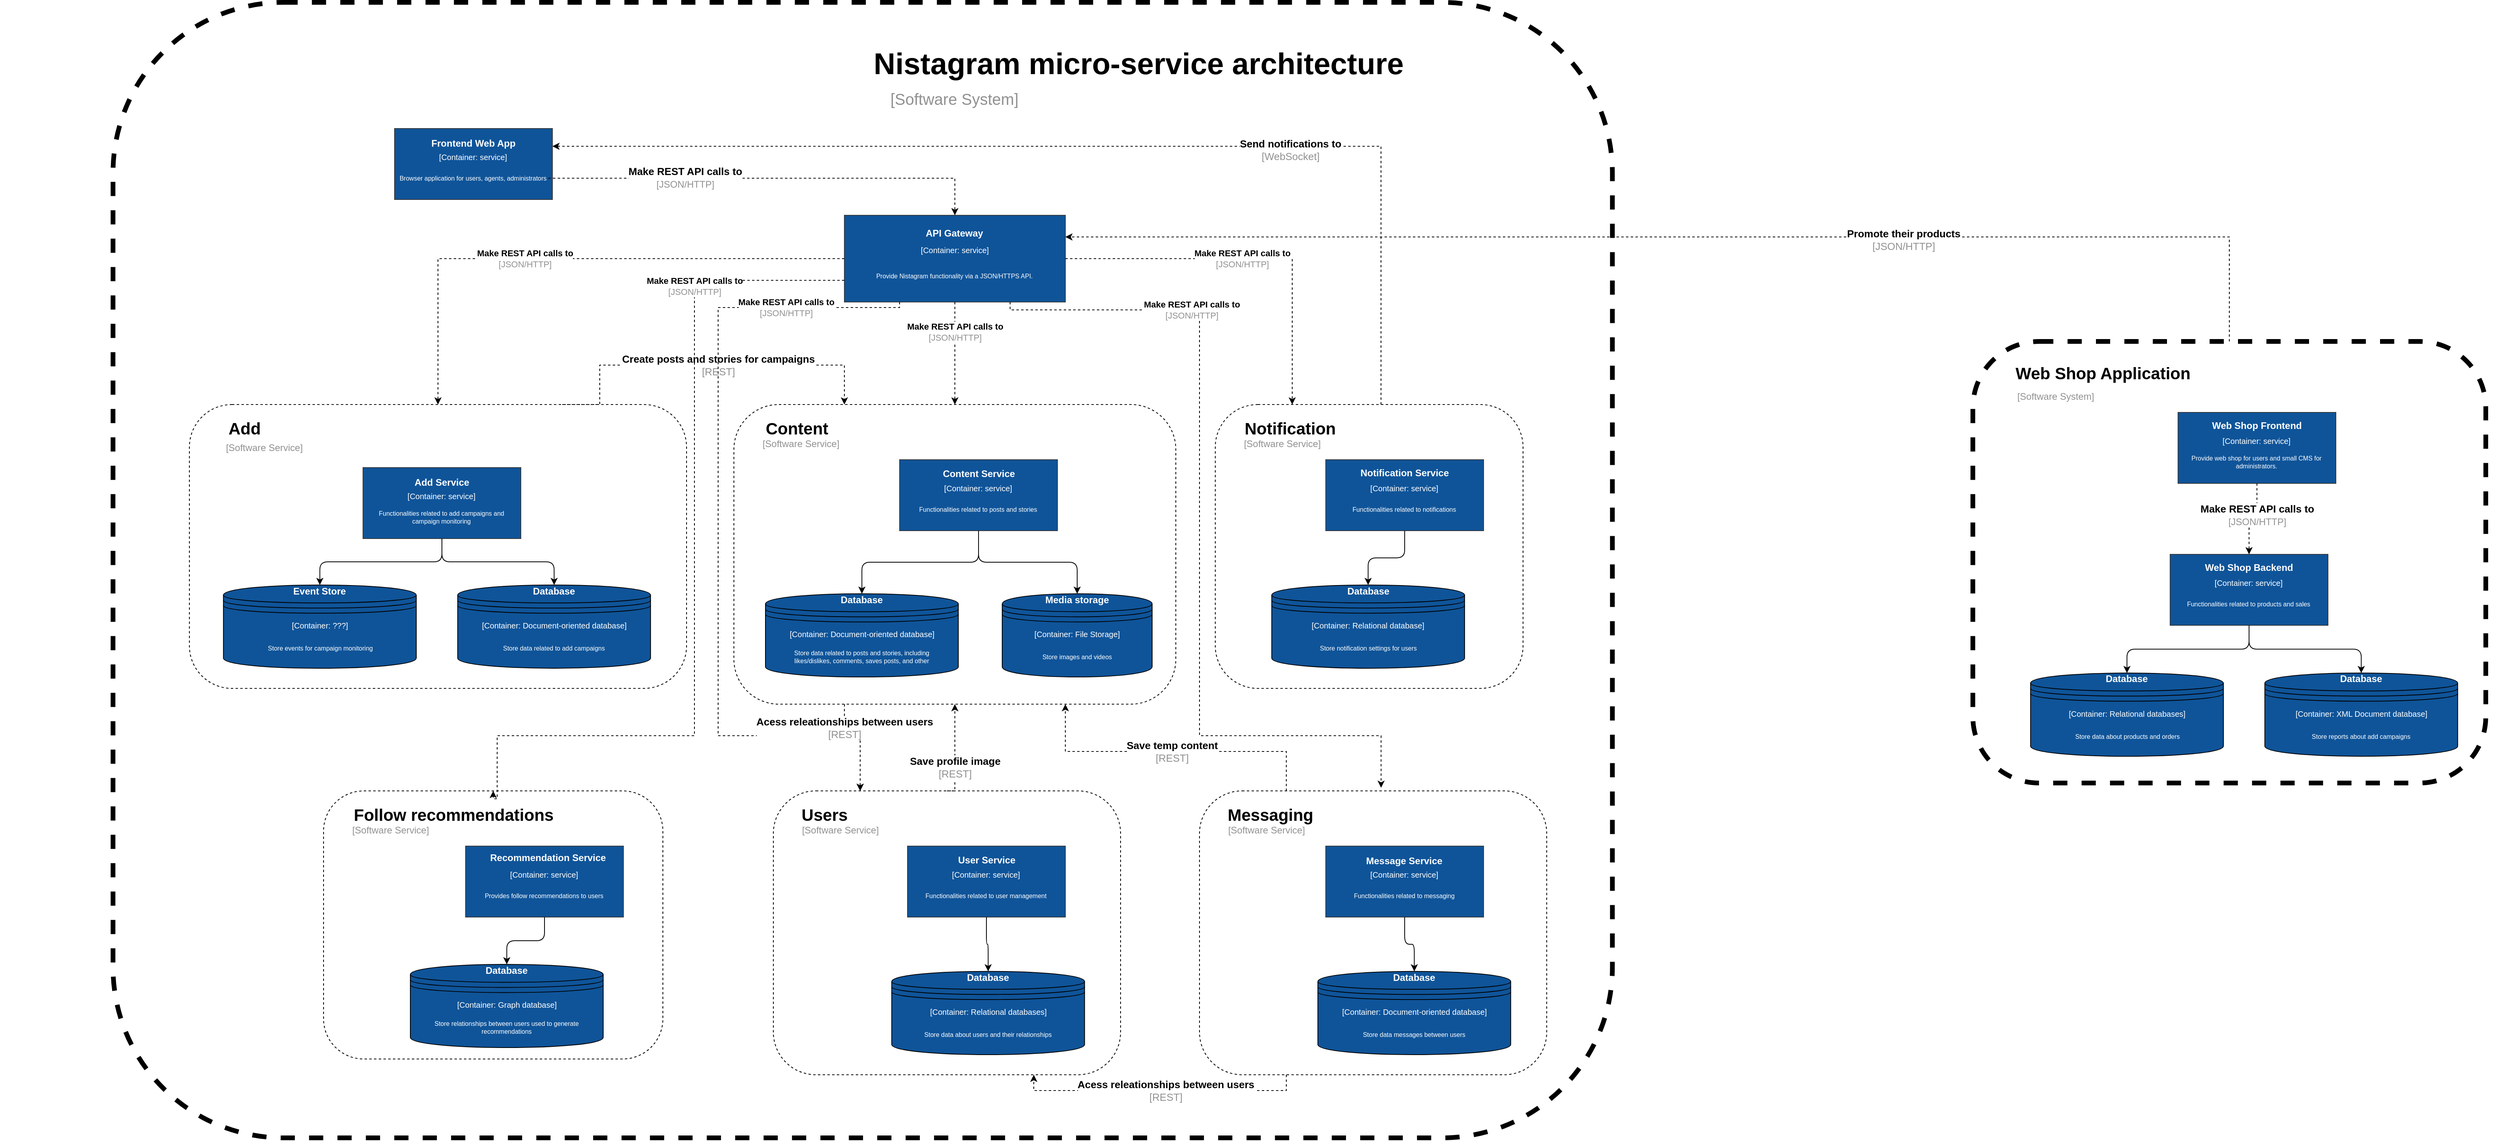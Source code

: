 <mxfile version="14.7.1" type="device"><diagram id="ezbIL2HMOX8VJEKfBlEZ" name="Page-1"><mxGraphModel dx="2565" dy="1498" grid="1" gridSize="10" guides="1" tooltips="1" connect="1" arrows="1" fold="1" page="1" pageScale="1" pageWidth="850" pageHeight="1100" math="0" shadow="0"><root><mxCell id="0"/><mxCell id="1" parent="0"/><mxCell id="e3Px-wghec7O-hmM3D6F-134" value="" style="rounded=1;whiteSpace=wrap;html=1;fontSize=8;fillColor=none;dashed=1;" parent="1" vertex="1"><mxGeometry x="-740" y="590" width="430" height="340" as="geometry"/></mxCell><mxCell id="e3Px-wghec7O-hmM3D6F-28" value="" style="group" parent="1" vertex="1" connectable="0"><mxGeometry x="-1150" y="-410" width="1900" height="1440" as="geometry"/></mxCell><mxCell id="e3Px-wghec7O-hmM3D6F-25" value="" style="rounded=1;whiteSpace=wrap;html=1;fontSize=8;fillColor=none;dashed=1;strokeWidth=6;perimeterSpacing=1;" parent="e3Px-wghec7O-hmM3D6F-28" vertex="1"><mxGeometry x="143.216" width="1900" height="1440" as="geometry"/></mxCell><mxCell id="e3Px-wghec7O-hmM3D6F-26" value="&lt;font style=&quot;font-size: 38px&quot;&gt;Nistagram micro-service architecture&lt;/font&gt;" style="text;html=1;strokeColor=none;fillColor=none;align=center;verticalAlign=middle;whiteSpace=wrap;rounded=0;dashed=1;fontSize=21;labelBorderColor=none;labelBackgroundColor=none;fontStyle=1" parent="e3Px-wghec7O-hmM3D6F-28" vertex="1"><mxGeometry x="1040.704" y="33.231" width="803.509" height="88.615" as="geometry"/></mxCell><mxCell id="e3Px-wghec7O-hmM3D6F-27" value="&lt;font style=&quot;font-size: 20px&quot;&gt;[Software System]&lt;/font&gt;" style="text;html=1;strokeColor=none;fillColor=none;align=center;verticalAlign=middle;whiteSpace=wrap;rounded=0;dashed=1;labelBackgroundColor=none;fontSize=12;fontColor=#919191;" parent="e3Px-wghec7O-hmM3D6F-28" vertex="1"><mxGeometry x="1121.859" y="99.692" width="174.838" height="44.308" as="geometry"/></mxCell><mxCell id="e3Px-wghec7O-hmM3D6F-102" style="edgeStyle=orthogonalEdgeStyle;rounded=0;orthogonalLoop=1;jettySize=auto;html=1;exitX=0.25;exitY=1;exitDx=0;exitDy=0;entryX=0.75;entryY=1;entryDx=0;entryDy=0;dashed=1;fontSize=13;" parent="1" source="ad70VsfhCzMgnjlBaQXn-69" target="ad70VsfhCzMgnjlBaQXn-65" edge="1"><mxGeometry relative="1" as="geometry"/></mxCell><mxCell id="e3Px-wghec7O-hmM3D6F-112" value="&lt;span style=&quot;font-weight: 700&quot;&gt;Acess releationships between users&lt;/span&gt;&lt;br style=&quot;font-weight: 700&quot;&gt;&lt;font color=&quot;#919191&quot;&gt;[REST]&lt;/font&gt;" style="edgeLabel;html=1;align=center;verticalAlign=middle;resizable=0;points=[];fontSize=13;" parent="e3Px-wghec7O-hmM3D6F-102" vertex="1" connectable="0"><mxGeometry x="-0.036" relative="1" as="geometry"><mxPoint as="offset"/></mxGeometry></mxCell><mxCell id="ad70VsfhCzMgnjlBaQXn-69" value="" style="rounded=1;whiteSpace=wrap;html=1;fontSize=8;fillColor=none;dashed=1;" parent="1" vertex="1"><mxGeometry x="370" y="590" width="440" height="360" as="geometry"/></mxCell><mxCell id="e3Px-wghec7O-hmM3D6F-116" style="edgeStyle=orthogonalEdgeStyle;rounded=0;orthogonalLoop=1;jettySize=auto;html=1;entryX=1;entryY=0.25;entryDx=0;entryDy=0;dashed=1;fontSize=13;" parent="1" source="e3Px-wghec7O-hmM3D6F-6" target="e3Px-wghec7O-hmM3D6F-30" edge="1"><mxGeometry relative="1" as="geometry"><Array as="points"><mxPoint x="600" y="-227"/></Array></mxGeometry></mxCell><mxCell id="e3Px-wghec7O-hmM3D6F-117" value="&lt;b&gt;Send notifications to&lt;/b&gt;&lt;font color=&quot;#919191&quot;&gt;&lt;br&gt;[WebSocket]&lt;/font&gt;" style="edgeLabel;html=1;align=center;verticalAlign=middle;resizable=0;points=[];fontSize=13;" parent="e3Px-wghec7O-hmM3D6F-116" vertex="1" connectable="0"><mxGeometry x="-0.436" y="-1" relative="1" as="geometry"><mxPoint x="-54" y="5" as="offset"/></mxGeometry></mxCell><mxCell id="e3Px-wghec7O-hmM3D6F-6" value="" style="rounded=1;whiteSpace=wrap;html=1;fontSize=8;fillColor=none;dashed=1;" parent="1" vertex="1"><mxGeometry x="390" y="100" width="390" height="360" as="geometry"/></mxCell><mxCell id="e3Px-wghec7O-hmM3D6F-67" style="edgeStyle=orthogonalEdgeStyle;rounded=0;orthogonalLoop=1;jettySize=auto;html=1;exitX=0.75;exitY=0;exitDx=0;exitDy=0;entryX=0.25;entryY=0;entryDx=0;entryDy=0;dashed=1;fontSize=13;" parent="1" source="ad70VsfhCzMgnjlBaQXn-102" target="ad70VsfhCzMgnjlBaQXn-111" edge="1"><mxGeometry relative="1" as="geometry"><Array as="points"><mxPoint x="-390" y="50"/><mxPoint x="-80" y="50"/></Array></mxGeometry></mxCell><mxCell id="e3Px-wghec7O-hmM3D6F-113" value="&lt;font style=&quot;font-weight: 700&quot;&gt;Create posts and stories for campaigns&lt;br&gt;&lt;/font&gt;&lt;font color=&quot;#919191&quot;&gt;[REST]&lt;/font&gt;" style="edgeLabel;html=1;align=center;verticalAlign=middle;resizable=0;points=[];fontSize=13;" parent="e3Px-wghec7O-hmM3D6F-67" vertex="1" connectable="0"><mxGeometry x="0.127" y="2" relative="1" as="geometry"><mxPoint x="-11" y="2" as="offset"/></mxGeometry></mxCell><mxCell id="ad70VsfhCzMgnjlBaQXn-111" value="" style="rounded=1;whiteSpace=wrap;html=1;fontSize=8;fillColor=none;dashed=1;" parent="1" vertex="1"><mxGeometry x="-220" y="100" width="560" height="380" as="geometry"/></mxCell><mxCell id="ad70VsfhCzMgnjlBaQXn-102" value="" style="rounded=1;whiteSpace=wrap;html=1;fontSize=8;fillColor=none;dashed=1;" parent="1" vertex="1"><mxGeometry x="-910" y="100" width="630" height="360" as="geometry"/></mxCell><mxCell id="ad70VsfhCzMgnjlBaQXn-65" value="" style="rounded=1;whiteSpace=wrap;html=1;fontSize=8;fillColor=none;dashed=1;" parent="1" vertex="1"><mxGeometry x="-170" y="590" width="440" height="360" as="geometry"/></mxCell><mxCell id="ad70VsfhCzMgnjlBaQXn-15" value="" style="group" parent="1" vertex="1" connectable="0"><mxGeometry y="660" width="200" height="90" as="geometry"/></mxCell><mxCell id="ad70VsfhCzMgnjlBaQXn-9" value="" style="rounded=0;whiteSpace=wrap;html=1;strokeColor=#36393d;fillColor=#0F5499;" parent="ad70VsfhCzMgnjlBaQXn-15" vertex="1"><mxGeometry width="200.0" height="90" as="geometry"/></mxCell><mxCell id="ad70VsfhCzMgnjlBaQXn-12" value="User Service" style="text;html=1;strokeColor=none;fillColor=none;align=center;verticalAlign=middle;whiteSpace=wrap;rounded=0;fontStyle=1;fontColor=#FFFFFF;" parent="ad70VsfhCzMgnjlBaQXn-15" vertex="1"><mxGeometry x="52.632" y="9" width="94.737" height="18" as="geometry"/></mxCell><mxCell id="ad70VsfhCzMgnjlBaQXn-13" value="[Container: service]" style="text;html=1;strokeColor=none;fillColor=none;align=center;verticalAlign=middle;whiteSpace=wrap;rounded=0;fontColor=#FFFFFF;fontSize=10;" parent="ad70VsfhCzMgnjlBaQXn-15" vertex="1"><mxGeometry x="18.421" y="27" width="163.158" height="18" as="geometry"/></mxCell><mxCell id="ad70VsfhCzMgnjlBaQXn-14" value="Functionalities related to user management" style="text;html=1;strokeColor=none;fillColor=none;align=center;verticalAlign=middle;whiteSpace=wrap;rounded=0;fontSize=8;fontColor=#FFFFFF;" parent="ad70VsfhCzMgnjlBaQXn-15" vertex="1"><mxGeometry x="5.263" y="45" width="189.474" height="36" as="geometry"/></mxCell><mxCell id="ad70VsfhCzMgnjlBaQXn-17" value="" style="group" parent="1" vertex="1" connectable="0"><mxGeometry x="-10" y="170" width="200" height="90" as="geometry"/></mxCell><mxCell id="ad70VsfhCzMgnjlBaQXn-18" value="" style="rounded=0;whiteSpace=wrap;html=1;strokeColor=#36393d;fillColor=#0F5499;" parent="ad70VsfhCzMgnjlBaQXn-17" vertex="1"><mxGeometry width="200.0" height="90" as="geometry"/></mxCell><mxCell id="ad70VsfhCzMgnjlBaQXn-19" value="Content Service" style="text;html=1;strokeColor=none;fillColor=none;align=center;verticalAlign=middle;whiteSpace=wrap;rounded=0;fontStyle=1;fontColor=#FFFFFF;" parent="ad70VsfhCzMgnjlBaQXn-17" vertex="1"><mxGeometry x="52.632" y="9" width="94.737" height="18" as="geometry"/></mxCell><mxCell id="ad70VsfhCzMgnjlBaQXn-20" value="[Container: service]" style="text;html=1;strokeColor=none;fillColor=none;align=center;verticalAlign=middle;whiteSpace=wrap;rounded=0;fontColor=#FFFFFF;fontSize=10;" parent="ad70VsfhCzMgnjlBaQXn-17" vertex="1"><mxGeometry x="18.421" y="27" width="163.158" height="18" as="geometry"/></mxCell><mxCell id="ad70VsfhCzMgnjlBaQXn-21" value="Functionalities related to posts and stories" style="text;html=1;strokeColor=none;fillColor=none;align=center;verticalAlign=middle;whiteSpace=wrap;rounded=0;fontSize=8;fontColor=#FFFFFF;" parent="ad70VsfhCzMgnjlBaQXn-17" vertex="1"><mxGeometry x="5.263" y="45" width="189.474" height="36" as="geometry"/></mxCell><mxCell id="ad70VsfhCzMgnjlBaQXn-22" value="" style="group" parent="1" vertex="1" connectable="0"><mxGeometry x="530" y="660" width="200" height="90" as="geometry"/></mxCell><mxCell id="ad70VsfhCzMgnjlBaQXn-23" value="" style="rounded=0;whiteSpace=wrap;html=1;strokeColor=#36393d;fillColor=#0F5499;" parent="ad70VsfhCzMgnjlBaQXn-22" vertex="1"><mxGeometry width="200.0" height="90" as="geometry"/></mxCell><mxCell id="ad70VsfhCzMgnjlBaQXn-24" value="Message Service" style="text;html=1;strokeColor=none;fillColor=none;align=center;verticalAlign=middle;whiteSpace=wrap;rounded=0;fontStyle=1;fontColor=#FFFFFF;" parent="ad70VsfhCzMgnjlBaQXn-22" vertex="1"><mxGeometry x="46.31" y="10" width="107.37" height="17" as="geometry"/></mxCell><mxCell id="ad70VsfhCzMgnjlBaQXn-25" value="[Container: service]" style="text;html=1;strokeColor=none;fillColor=none;align=center;verticalAlign=middle;whiteSpace=wrap;rounded=0;fontColor=#FFFFFF;fontSize=10;" parent="ad70VsfhCzMgnjlBaQXn-22" vertex="1"><mxGeometry x="18.421" y="27" width="163.158" height="18" as="geometry"/></mxCell><mxCell id="ad70VsfhCzMgnjlBaQXn-26" value="Functionalities related to messaging" style="text;html=1;strokeColor=none;fillColor=none;align=center;verticalAlign=middle;whiteSpace=wrap;rounded=0;fontSize=8;fontColor=#FFFFFF;" parent="ad70VsfhCzMgnjlBaQXn-22" vertex="1"><mxGeometry x="5.263" y="45" width="189.474" height="36" as="geometry"/></mxCell><mxCell id="ad70VsfhCzMgnjlBaQXn-28" value="" style="group" parent="1" vertex="1" connectable="0"><mxGeometry x="-690.0" y="180" width="200" height="90" as="geometry"/></mxCell><mxCell id="ad70VsfhCzMgnjlBaQXn-29" value="" style="rounded=0;whiteSpace=wrap;html=1;strokeColor=#36393d;fillColor=#0F5499;" parent="ad70VsfhCzMgnjlBaQXn-28" vertex="1"><mxGeometry width="200.0" height="90" as="geometry"/></mxCell><mxCell id="ad70VsfhCzMgnjlBaQXn-30" value="Add Service" style="text;html=1;strokeColor=none;fillColor=none;align=center;verticalAlign=middle;whiteSpace=wrap;rounded=0;fontStyle=1;fontColor=#FFFFFF;" parent="ad70VsfhCzMgnjlBaQXn-28" vertex="1"><mxGeometry x="38.16" y="10" width="123.68" height="17" as="geometry"/></mxCell><mxCell id="ad70VsfhCzMgnjlBaQXn-31" value="[Container: service]" style="text;html=1;strokeColor=none;fillColor=none;align=center;verticalAlign=middle;whiteSpace=wrap;rounded=0;fontColor=#FFFFFF;fontSize=10;" parent="ad70VsfhCzMgnjlBaQXn-28" vertex="1"><mxGeometry x="18.421" y="27" width="163.158" height="18" as="geometry"/></mxCell><mxCell id="ad70VsfhCzMgnjlBaQXn-32" value="Functionalities related to add campaigns and campaign monitoring" style="text;html=1;strokeColor=none;fillColor=none;align=center;verticalAlign=middle;whiteSpace=wrap;rounded=0;fontSize=8;fontColor=#FFFFFF;" parent="ad70VsfhCzMgnjlBaQXn-28" vertex="1"><mxGeometry x="5.263" y="45" width="189.474" height="36" as="geometry"/></mxCell><mxCell id="ad70VsfhCzMgnjlBaQXn-59" value="" style="group" parent="1" vertex="1" connectable="0"><mxGeometry x="-20" y="818.889" width="296.875" height="159.442" as="geometry"/></mxCell><mxCell id="ad70VsfhCzMgnjlBaQXn-60" value="" style="shape=datastore;whiteSpace=wrap;html=1;fontSize=8;fontColor=#FFFFFF;fillColor=#0F5499;" parent="ad70VsfhCzMgnjlBaQXn-59" vertex="1"><mxGeometry width="244.375" height="105.556" as="geometry"/></mxCell><mxCell id="ad70VsfhCzMgnjlBaQXn-61" value="[Container: Relational databases]" style="text;html=1;strokeColor=none;fillColor=none;align=center;verticalAlign=middle;whiteSpace=wrap;rounded=0;fontColor=#FFFFFF;fontSize=10;" parent="ad70VsfhCzMgnjlBaQXn-59" vertex="1"><mxGeometry x="21.598" y="40.938" width="201.18" height="21.041" as="geometry"/></mxCell><mxCell id="ad70VsfhCzMgnjlBaQXn-62" value="Database" style="text;html=1;strokeColor=none;fillColor=none;align=center;verticalAlign=middle;whiteSpace=wrap;rounded=0;fontStyle=1;fontColor=#FFFFFF;" parent="ad70VsfhCzMgnjlBaQXn-59" vertex="1"><mxGeometry x="33.17" width="178.034" height="15.552" as="geometry"/></mxCell><mxCell id="ad70VsfhCzMgnjlBaQXn-63" value="Store data about users and their relationships" style="text;html=1;strokeColor=none;fillColor=none;align=center;verticalAlign=middle;whiteSpace=wrap;rounded=0;fontSize=8;fontColor=#FFFFFF;" parent="ad70VsfhCzMgnjlBaQXn-59" vertex="1"><mxGeometry x="28.387" y="61.979" width="187.602" height="36.593" as="geometry"/></mxCell><mxCell id="ad70VsfhCzMgnjlBaQXn-64" style="edgeStyle=orthogonalEdgeStyle;rounded=1;orthogonalLoop=1;jettySize=auto;html=1;exitX=0.5;exitY=1;exitDx=0;exitDy=0;fontSize=8;fontColor=#FFFFFF;" parent="1" source="ad70VsfhCzMgnjlBaQXn-9" target="ad70VsfhCzMgnjlBaQXn-62" edge="1"><mxGeometry relative="1" as="geometry"/></mxCell><mxCell id="ad70VsfhCzMgnjlBaQXn-66" value="Users" style="text;html=1;strokeColor=none;fillColor=none;align=center;verticalAlign=middle;whiteSpace=wrap;rounded=0;dashed=1;fontSize=21;labelBorderColor=none;labelBackgroundColor=none;fontStyle=1" parent="1" vertex="1"><mxGeometry x="-140" y="600" width="70" height="40" as="geometry"/></mxCell><mxCell id="ad70VsfhCzMgnjlBaQXn-67" value="[Software Service]" style="text;html=1;strokeColor=none;fillColor=none;align=center;verticalAlign=middle;whiteSpace=wrap;rounded=0;dashed=1;labelBackgroundColor=none;fontSize=12;fontColor=#919191;" parent="1" vertex="1"><mxGeometry x="-140" y="630" width="110" height="20" as="geometry"/></mxCell><mxCell id="ad70VsfhCzMgnjlBaQXn-75" value="" style="group" parent="1" vertex="1" connectable="0"><mxGeometry x="520" y="818.889" width="296.875" height="159.442" as="geometry"/></mxCell><mxCell id="ad70VsfhCzMgnjlBaQXn-76" value="" style="shape=datastore;whiteSpace=wrap;html=1;fontSize=8;fontColor=#FFFFFF;fillColor=#0F5499;" parent="ad70VsfhCzMgnjlBaQXn-75" vertex="1"><mxGeometry width="244.375" height="105.556" as="geometry"/></mxCell><mxCell id="ad70VsfhCzMgnjlBaQXn-77" value="[Container: Document-oriented database]" style="text;html=1;strokeColor=none;fillColor=none;align=center;verticalAlign=middle;whiteSpace=wrap;rounded=0;fontColor=#FFFFFF;fontSize=10;" parent="ad70VsfhCzMgnjlBaQXn-75" vertex="1"><mxGeometry x="21.598" y="40.938" width="201.18" height="21.041" as="geometry"/></mxCell><mxCell id="ad70VsfhCzMgnjlBaQXn-78" value="Database" style="text;html=1;strokeColor=none;fillColor=none;align=center;verticalAlign=middle;whiteSpace=wrap;rounded=0;fontStyle=1;fontColor=#FFFFFF;" parent="ad70VsfhCzMgnjlBaQXn-75" vertex="1"><mxGeometry x="33.17" width="178.034" height="15.552" as="geometry"/></mxCell><mxCell id="ad70VsfhCzMgnjlBaQXn-79" value="Store data messages between users" style="text;html=1;strokeColor=none;fillColor=none;align=center;verticalAlign=middle;whiteSpace=wrap;rounded=0;fontSize=8;fontColor=#FFFFFF;" parent="ad70VsfhCzMgnjlBaQXn-75" vertex="1"><mxGeometry x="28.387" y="61.979" width="187.602" height="36.593" as="geometry"/></mxCell><mxCell id="ad70VsfhCzMgnjlBaQXn-80" style="edgeStyle=orthogonalEdgeStyle;rounded=1;orthogonalLoop=1;jettySize=auto;html=1;exitX=0.5;exitY=1;exitDx=0;exitDy=0;fontSize=8;fontColor=#FFFFFF;" parent="1" source="ad70VsfhCzMgnjlBaQXn-23" target="ad70VsfhCzMgnjlBaQXn-78" edge="1"><mxGeometry relative="1" as="geometry"/></mxCell><mxCell id="ad70VsfhCzMgnjlBaQXn-81" value="Messaging" style="text;html=1;strokeColor=none;fillColor=none;align=center;verticalAlign=middle;whiteSpace=wrap;rounded=0;dashed=1;fontSize=21;labelBorderColor=none;labelBackgroundColor=none;fontStyle=1" parent="1" vertex="1"><mxGeometry x="420" y="600" width="80" height="40" as="geometry"/></mxCell><mxCell id="ad70VsfhCzMgnjlBaQXn-82" value="[Software Service]" style="text;html=1;strokeColor=none;fillColor=none;align=center;verticalAlign=middle;whiteSpace=wrap;rounded=0;dashed=1;labelBackgroundColor=none;fontSize=12;fontColor=#919191;" parent="1" vertex="1"><mxGeometry x="400" y="630" width="110" height="20" as="geometry"/></mxCell><mxCell id="ad70VsfhCzMgnjlBaQXn-103" value="" style="group" parent="1" vertex="1" connectable="0"><mxGeometry x="-570.0" y="328.889" width="296.875" height="159.442" as="geometry"/></mxCell><mxCell id="ad70VsfhCzMgnjlBaQXn-104" value="" style="shape=datastore;whiteSpace=wrap;html=1;fontSize=8;fontColor=#FFFFFF;fillColor=#0F5499;" parent="ad70VsfhCzMgnjlBaQXn-103" vertex="1"><mxGeometry width="244.375" height="105.556" as="geometry"/></mxCell><mxCell id="ad70VsfhCzMgnjlBaQXn-105" value="[Container: Document-oriented database]" style="text;html=1;strokeColor=none;fillColor=none;align=center;verticalAlign=middle;whiteSpace=wrap;rounded=0;fontColor=#FFFFFF;fontSize=10;" parent="ad70VsfhCzMgnjlBaQXn-103" vertex="1"><mxGeometry x="21.598" y="40.938" width="201.18" height="21.041" as="geometry"/></mxCell><mxCell id="ad70VsfhCzMgnjlBaQXn-106" value="Database" style="text;html=1;strokeColor=none;fillColor=none;align=center;verticalAlign=middle;whiteSpace=wrap;rounded=0;fontStyle=1;fontColor=#FFFFFF;" parent="ad70VsfhCzMgnjlBaQXn-103" vertex="1"><mxGeometry x="33.17" width="178.034" height="15.552" as="geometry"/></mxCell><mxCell id="ad70VsfhCzMgnjlBaQXn-107" value="Store data related to add campaigns" style="text;html=1;strokeColor=none;fillColor=none;align=center;verticalAlign=middle;whiteSpace=wrap;rounded=0;fontSize=8;fontColor=#FFFFFF;" parent="ad70VsfhCzMgnjlBaQXn-103" vertex="1"><mxGeometry x="28.387" y="61.979" width="187.602" height="36.593" as="geometry"/></mxCell><mxCell id="ad70VsfhCzMgnjlBaQXn-108" style="edgeStyle=orthogonalEdgeStyle;rounded=1;orthogonalLoop=1;jettySize=auto;html=1;exitX=0.5;exitY=1;exitDx=0;exitDy=0;fontSize=8;fontColor=#FFFFFF;" parent="1" source="ad70VsfhCzMgnjlBaQXn-29" target="ad70VsfhCzMgnjlBaQXn-106" edge="1"><mxGeometry relative="1" as="geometry"/></mxCell><mxCell id="ad70VsfhCzMgnjlBaQXn-109" value="Add" style="text;html=1;strokeColor=none;fillColor=none;align=center;verticalAlign=middle;whiteSpace=wrap;rounded=0;dashed=1;fontSize=21;labelBorderColor=none;labelBackgroundColor=none;fontStyle=1" parent="1" vertex="1"><mxGeometry x="-890.0" y="110" width="100" height="40" as="geometry"/></mxCell><mxCell id="ad70VsfhCzMgnjlBaQXn-110" value="[Software Service]" style="text;html=1;strokeColor=none;fillColor=none;align=center;verticalAlign=middle;whiteSpace=wrap;rounded=0;dashed=1;labelBackgroundColor=none;fontSize=12;fontColor=#919191;" parent="1" vertex="1"><mxGeometry x="-870.0" y="145" width="110" height="20" as="geometry"/></mxCell><mxCell id="ad70VsfhCzMgnjlBaQXn-117" value="" style="group" parent="1" vertex="1" connectable="0"><mxGeometry x="-180.0" y="339.999" width="296.875" height="159.442" as="geometry"/></mxCell><mxCell id="ad70VsfhCzMgnjlBaQXn-118" value="" style="shape=datastore;whiteSpace=wrap;html=1;fontSize=8;fontColor=#FFFFFF;fillColor=#0F5499;" parent="ad70VsfhCzMgnjlBaQXn-117" vertex="1"><mxGeometry width="244.375" height="105.556" as="geometry"/></mxCell><mxCell id="ad70VsfhCzMgnjlBaQXn-119" value="[Container: Document-oriented database]" style="text;html=1;strokeColor=none;fillColor=none;align=center;verticalAlign=middle;whiteSpace=wrap;rounded=0;fontColor=#FFFFFF;fontSize=10;" parent="ad70VsfhCzMgnjlBaQXn-117" vertex="1"><mxGeometry x="21.598" y="40.938" width="201.18" height="21.041" as="geometry"/></mxCell><mxCell id="ad70VsfhCzMgnjlBaQXn-120" value="Database" style="text;html=1;strokeColor=none;fillColor=none;align=center;verticalAlign=middle;whiteSpace=wrap;rounded=0;fontStyle=1;fontColor=#FFFFFF;" parent="ad70VsfhCzMgnjlBaQXn-117" vertex="1"><mxGeometry x="33.17" width="178.034" height="15.552" as="geometry"/></mxCell><mxCell id="ad70VsfhCzMgnjlBaQXn-121" value="Store data related to posts and stories, including likes/dislikes, comments, saves posts, and other" style="text;html=1;strokeColor=none;fillColor=none;align=center;verticalAlign=middle;whiteSpace=wrap;rounded=0;fontSize=8;fontColor=#FFFFFF;" parent="ad70VsfhCzMgnjlBaQXn-117" vertex="1"><mxGeometry x="28.387" y="61.979" width="187.602" height="36.593" as="geometry"/></mxCell><mxCell id="ad70VsfhCzMgnjlBaQXn-122" style="edgeStyle=orthogonalEdgeStyle;rounded=1;orthogonalLoop=1;jettySize=auto;html=1;exitX=0.5;exitY=1;exitDx=0;exitDy=0;fontSize=8;fontColor=#FFFFFF;" parent="1" source="ad70VsfhCzMgnjlBaQXn-18" target="ad70VsfhCzMgnjlBaQXn-120" edge="1"><mxGeometry relative="1" as="geometry"/></mxCell><mxCell id="ad70VsfhCzMgnjlBaQXn-123" value="Content" style="text;html=1;strokeColor=none;fillColor=none;align=center;verticalAlign=middle;whiteSpace=wrap;rounded=0;dashed=1;fontSize=21;labelBorderColor=none;labelBackgroundColor=none;fontStyle=1" parent="1" vertex="1"><mxGeometry x="-170" y="110" width="60" height="40" as="geometry"/></mxCell><mxCell id="ad70VsfhCzMgnjlBaQXn-124" value="[Software Service]" style="text;html=1;strokeColor=none;fillColor=none;align=center;verticalAlign=middle;whiteSpace=wrap;rounded=0;dashed=1;labelBackgroundColor=none;fontSize=12;fontColor=#919191;" parent="1" vertex="1"><mxGeometry x="-190.0" y="140" width="110" height="20" as="geometry"/></mxCell><mxCell id="pcMp4P4z_iVnwxU0o6M0-6" value="" style="group" parent="1" vertex="1" connectable="0"><mxGeometry x="120" y="340" width="190" height="105.56" as="geometry"/></mxCell><mxCell id="pcMp4P4z_iVnwxU0o6M0-2" value="" style="shape=datastore;whiteSpace=wrap;html=1;fontSize=8;fontColor=#FFFFFF;fillColor=#0F5499;" parent="pcMp4P4z_iVnwxU0o6M0-6" vertex="1"><mxGeometry width="190" height="105.56" as="geometry"/></mxCell><mxCell id="pcMp4P4z_iVnwxU0o6M0-3" value="[Container: File Storage]" style="text;html=1;strokeColor=none;fillColor=none;align=center;verticalAlign=middle;whiteSpace=wrap;rounded=0;fontColor=#FFFFFF;fontSize=10;" parent="pcMp4P4z_iVnwxU0o6M0-6" vertex="1"><mxGeometry x="16.792" y="40.94" width="156.416" height="21.042" as="geometry"/></mxCell><mxCell id="pcMp4P4z_iVnwxU0o6M0-4" value="Media storage" style="text;html=1;strokeColor=none;fillColor=none;align=center;verticalAlign=middle;whiteSpace=wrap;rounded=0;fontStyle=1;fontColor=#FFFFFF;" parent="pcMp4P4z_iVnwxU0o6M0-6" vertex="1"><mxGeometry x="25.79" width="138.42" height="15.553" as="geometry"/></mxCell><mxCell id="pcMp4P4z_iVnwxU0o6M0-5" value="Store images and videos" style="text;html=1;strokeColor=none;fillColor=none;align=center;verticalAlign=middle;whiteSpace=wrap;rounded=0;fontSize=8;fontColor=#FFFFFF;" parent="pcMp4P4z_iVnwxU0o6M0-6" vertex="1"><mxGeometry x="22.07" y="61.981" width="145.859" height="36.594" as="geometry"/></mxCell><mxCell id="pcMp4P4z_iVnwxU0o6M0-7" style="edgeStyle=orthogonalEdgeStyle;rounded=1;orthogonalLoop=1;jettySize=auto;html=1;exitX=0.5;exitY=1;exitDx=0;exitDy=0;entryX=0.5;entryY=0;entryDx=0;entryDy=0;" parent="1" source="ad70VsfhCzMgnjlBaQXn-18" target="pcMp4P4z_iVnwxU0o6M0-4" edge="1"><mxGeometry relative="1" as="geometry"><mxPoint x="240" y="340" as="targetPoint"/></mxGeometry></mxCell><mxCell id="e3Px-wghec7O-hmM3D6F-1" value="" style="group" parent="1" vertex="1" connectable="0"><mxGeometry x="530" y="170" width="200" height="90" as="geometry"/></mxCell><mxCell id="e3Px-wghec7O-hmM3D6F-2" value="" style="rounded=0;whiteSpace=wrap;html=1;strokeColor=#36393d;fillColor=#0F5499;" parent="e3Px-wghec7O-hmM3D6F-1" vertex="1"><mxGeometry width="200.0" height="90" as="geometry"/></mxCell><mxCell id="e3Px-wghec7O-hmM3D6F-3" value="Notification Service" style="text;html=1;strokeColor=none;fillColor=none;align=center;verticalAlign=middle;whiteSpace=wrap;rounded=0;fontStyle=1;fontColor=#FFFFFF;" parent="e3Px-wghec7O-hmM3D6F-1" vertex="1"><mxGeometry x="38.16" y="7" width="123.69" height="20" as="geometry"/></mxCell><mxCell id="e3Px-wghec7O-hmM3D6F-4" value="[Container: service]" style="text;html=1;strokeColor=none;fillColor=none;align=center;verticalAlign=middle;whiteSpace=wrap;rounded=0;fontColor=#FFFFFF;fontSize=10;" parent="e3Px-wghec7O-hmM3D6F-1" vertex="1"><mxGeometry x="18.421" y="27" width="163.158" height="18" as="geometry"/></mxCell><mxCell id="e3Px-wghec7O-hmM3D6F-5" value="Functionalities related to notifications" style="text;html=1;strokeColor=none;fillColor=none;align=center;verticalAlign=middle;whiteSpace=wrap;rounded=0;fontSize=8;fontColor=#FFFFFF;" parent="e3Px-wghec7O-hmM3D6F-1" vertex="1"><mxGeometry x="5.263" y="45" width="189.474" height="36" as="geometry"/></mxCell><mxCell id="e3Px-wghec7O-hmM3D6F-7" value="" style="group" parent="1" vertex="1" connectable="0"><mxGeometry x="461.56" y="328.889" width="296.875" height="159.442" as="geometry"/></mxCell><mxCell id="e3Px-wghec7O-hmM3D6F-8" value="" style="shape=datastore;whiteSpace=wrap;html=1;fontSize=8;fontColor=#FFFFFF;fillColor=#0F5499;" parent="e3Px-wghec7O-hmM3D6F-7" vertex="1"><mxGeometry width="244.375" height="105.556" as="geometry"/></mxCell><mxCell id="e3Px-wghec7O-hmM3D6F-9" value="[Container: Relational database]" style="text;html=1;strokeColor=none;fillColor=none;align=center;verticalAlign=middle;whiteSpace=wrap;rounded=0;fontColor=#FFFFFF;fontSize=10;" parent="e3Px-wghec7O-hmM3D6F-7" vertex="1"><mxGeometry x="21.598" y="40.938" width="201.18" height="21.041" as="geometry"/></mxCell><mxCell id="e3Px-wghec7O-hmM3D6F-10" value="Database" style="text;html=1;strokeColor=none;fillColor=none;align=center;verticalAlign=middle;whiteSpace=wrap;rounded=0;fontStyle=1;fontColor=#FFFFFF;" parent="e3Px-wghec7O-hmM3D6F-7" vertex="1"><mxGeometry x="33.17" width="178.034" height="15.552" as="geometry"/></mxCell><mxCell id="e3Px-wghec7O-hmM3D6F-11" value="Store notification settings for users" style="text;html=1;strokeColor=none;fillColor=none;align=center;verticalAlign=middle;whiteSpace=wrap;rounded=0;fontSize=8;fontColor=#FFFFFF;" parent="e3Px-wghec7O-hmM3D6F-7" vertex="1"><mxGeometry x="28.387" y="61.979" width="187.602" height="36.593" as="geometry"/></mxCell><mxCell id="e3Px-wghec7O-hmM3D6F-12" style="edgeStyle=orthogonalEdgeStyle;rounded=1;orthogonalLoop=1;jettySize=auto;html=1;exitX=0.5;exitY=1;exitDx=0;exitDy=0;fontSize=8;fontColor=#FFFFFF;" parent="1" source="e3Px-wghec7O-hmM3D6F-2" target="e3Px-wghec7O-hmM3D6F-10" edge="1"><mxGeometry relative="1" as="geometry"/></mxCell><mxCell id="e3Px-wghec7O-hmM3D6F-13" value="Notification" style="text;html=1;strokeColor=none;fillColor=none;align=center;verticalAlign=middle;whiteSpace=wrap;rounded=0;dashed=1;fontSize=21;labelBorderColor=none;labelBackgroundColor=none;fontStyle=1" parent="1" vertex="1"><mxGeometry x="440" y="110" width="90" height="40" as="geometry"/></mxCell><mxCell id="e3Px-wghec7O-hmM3D6F-14" value="[Software Service]" style="text;html=1;strokeColor=none;fillColor=none;align=center;verticalAlign=middle;whiteSpace=wrap;rounded=0;dashed=1;labelBackgroundColor=none;fontSize=12;fontColor=#919191;" parent="1" vertex="1"><mxGeometry x="420" y="140" width="110" height="20" as="geometry"/></mxCell><mxCell id="e3Px-wghec7O-hmM3D6F-15" value="" style="group" parent="1" vertex="1" connectable="0"><mxGeometry x="-80" y="-140" width="280" height="110" as="geometry"/></mxCell><mxCell id="e3Px-wghec7O-hmM3D6F-16" value="" style="rounded=0;whiteSpace=wrap;html=1;strokeColor=#36393d;fillColor=#0F5499;" parent="e3Px-wghec7O-hmM3D6F-15" vertex="1"><mxGeometry width="280" height="110.0" as="geometry"/></mxCell><mxCell id="e3Px-wghec7O-hmM3D6F-17" value="API Gateway" style="text;html=1;strokeColor=none;fillColor=none;align=center;verticalAlign=middle;whiteSpace=wrap;rounded=0;fontStyle=1;fontColor=#FFFFFF;" parent="e3Px-wghec7O-hmM3D6F-15" vertex="1"><mxGeometry x="53.424" y="12.222" width="173.152" height="20.778" as="geometry"/></mxCell><mxCell id="e3Px-wghec7O-hmM3D6F-18" value="[Container: service]" style="text;html=1;strokeColor=none;fillColor=none;align=center;verticalAlign=middle;whiteSpace=wrap;rounded=0;fontColor=#FFFFFF;fontSize=10;" parent="e3Px-wghec7O-hmM3D6F-15" vertex="1"><mxGeometry x="25.789" y="33" width="228.421" height="22" as="geometry"/></mxCell><mxCell id="e3Px-wghec7O-hmM3D6F-19" value="Provide Nistagram functionality via a JSON/HTTPS API." style="text;html=1;strokeColor=none;fillColor=none;align=center;verticalAlign=middle;whiteSpace=wrap;rounded=0;fontSize=8;fontColor=#FFFFFF;" parent="e3Px-wghec7O-hmM3D6F-15" vertex="1"><mxGeometry x="7.368" y="55.0" width="265.263" height="44" as="geometry"/></mxCell><mxCell id="e3Px-wghec7O-hmM3D6F-29" value="" style="group" parent="1" vertex="1" connectable="0"><mxGeometry x="-650.0" y="-250" width="200" height="90" as="geometry"/></mxCell><mxCell id="e3Px-wghec7O-hmM3D6F-30" value="" style="rounded=0;whiteSpace=wrap;html=1;strokeColor=#36393d;fillColor=#0F5499;" parent="e3Px-wghec7O-hmM3D6F-29" vertex="1"><mxGeometry width="200.0" height="90" as="geometry"/></mxCell><mxCell id="e3Px-wghec7O-hmM3D6F-31" value="Frontend Web App" style="text;html=1;strokeColor=none;fillColor=none;align=center;verticalAlign=middle;whiteSpace=wrap;rounded=0;fontStyle=1;fontColor=#FFFFFF;" parent="e3Px-wghec7O-hmM3D6F-29" vertex="1"><mxGeometry x="38.16" y="10" width="123.68" height="17" as="geometry"/></mxCell><mxCell id="e3Px-wghec7O-hmM3D6F-32" value="[Container: service]" style="text;html=1;strokeColor=none;fillColor=none;align=center;verticalAlign=middle;whiteSpace=wrap;rounded=0;fontColor=#FFFFFF;fontSize=10;" parent="e3Px-wghec7O-hmM3D6F-29" vertex="1"><mxGeometry x="18.421" y="27" width="163.158" height="18" as="geometry"/></mxCell><mxCell id="e3Px-wghec7O-hmM3D6F-33" value="Browser application for users, agents, administrators" style="text;html=1;strokeColor=none;fillColor=none;align=center;verticalAlign=middle;whiteSpace=wrap;rounded=0;fontSize=8;fontColor=#FFFFFF;" parent="e3Px-wghec7O-hmM3D6F-29" vertex="1"><mxGeometry x="5.263" y="45" width="189.474" height="36" as="geometry"/></mxCell><mxCell id="e3Px-wghec7O-hmM3D6F-34" style="edgeStyle=orthogonalEdgeStyle;rounded=0;orthogonalLoop=1;jettySize=auto;html=1;entryX=0.5;entryY=0;entryDx=0;entryDy=0;dashed=1;" parent="1" source="e3Px-wghec7O-hmM3D6F-33" target="e3Px-wghec7O-hmM3D6F-16" edge="1"><mxGeometry relative="1" as="geometry"/></mxCell><mxCell id="e3Px-wghec7O-hmM3D6F-94" value="&lt;b&gt;Make REST API calls to&lt;/b&gt;&lt;br&gt;&lt;font style=&quot;font-size: 12px&quot; color=&quot;#919191&quot;&gt;[JSON/HTTP]&lt;/font&gt;" style="edgeLabel;html=1;align=center;verticalAlign=middle;resizable=0;points=[];fontSize=13;" parent="e3Px-wghec7O-hmM3D6F-34" vertex="1" connectable="0"><mxGeometry x="-0.383" y="1" relative="1" as="geometry"><mxPoint as="offset"/></mxGeometry></mxCell><mxCell id="e3Px-wghec7O-hmM3D6F-35" value="&lt;b&gt;Make REST API calls to&lt;/b&gt;&lt;font color=&quot;#919191&quot;&gt;&lt;br&gt;[JSON/HTTP]&lt;/font&gt;" style="edgeStyle=orthogonalEdgeStyle;rounded=0;orthogonalLoop=1;jettySize=auto;html=1;entryX=0.5;entryY=0;entryDx=0;entryDy=0;dashed=1;exitX=0;exitY=0.5;exitDx=0;exitDy=0;" parent="1" source="e3Px-wghec7O-hmM3D6F-16" target="ad70VsfhCzMgnjlBaQXn-102" edge="1"><mxGeometry x="0.157" relative="1" as="geometry"><mxPoint as="offset"/></mxGeometry></mxCell><mxCell id="e3Px-wghec7O-hmM3D6F-36" value="&lt;b&gt;Make REST API calls to&lt;/b&gt;&lt;font color=&quot;#919191&quot;&gt;&lt;br&gt;[JSON/HTTP]&lt;/font&gt;" style="edgeStyle=orthogonalEdgeStyle;rounded=0;orthogonalLoop=1;jettySize=auto;html=1;dashed=1;exitX=0.5;exitY=1;exitDx=0;exitDy=0;" parent="1" source="e3Px-wghec7O-hmM3D6F-16" target="ad70VsfhCzMgnjlBaQXn-111" edge="1"><mxGeometry x="-0.412" relative="1" as="geometry"><mxPoint x="-102.632" y="-53.0" as="sourcePoint"/><mxPoint x="-490" y="110" as="targetPoint"/><mxPoint as="offset"/></mxGeometry></mxCell><mxCell id="e3Px-wghec7O-hmM3D6F-37" value="&lt;b&gt;Make REST API calls to&lt;/b&gt;&lt;font color=&quot;#919191&quot;&gt;&lt;br&gt;[JSON/HTTP]&lt;/font&gt;" style="edgeStyle=orthogonalEdgeStyle;rounded=0;orthogonalLoop=1;jettySize=auto;html=1;entryX=0.25;entryY=0;entryDx=0;entryDy=0;dashed=1;exitX=1;exitY=0.5;exitDx=0;exitDy=0;" parent="1" source="e3Px-wghec7O-hmM3D6F-16" target="e3Px-wghec7O-hmM3D6F-6" edge="1"><mxGeometry x="-0.053" relative="1" as="geometry"><mxPoint x="-92.632" y="-43.0" as="sourcePoint"/><mxPoint x="-480" y="120" as="targetPoint"/><mxPoint as="offset"/></mxGeometry></mxCell><mxCell id="e3Px-wghec7O-hmM3D6F-38" value="&lt;b&gt;Make REST API calls to&lt;/b&gt;&lt;font color=&quot;#919191&quot;&gt;&lt;br&gt;[JSON/HTTP]&lt;/font&gt;" style="edgeStyle=orthogonalEdgeStyle;rounded=0;orthogonalLoop=1;jettySize=auto;html=1;entryX=0.5;entryY=0;entryDx=0;entryDy=0;dashed=1;exitX=0;exitY=0.75;exitDx=0;exitDy=0;" parent="1" source="e3Px-wghec7O-hmM3D6F-16" target="e3Px-wghec7O-hmM3D6F-134" edge="1"><mxGeometry x="-0.645" relative="1" as="geometry"><mxPoint x="-82.632" y="-33.0" as="sourcePoint"/><mxPoint x="-617.205" y="639.997" as="targetPoint"/><mxPoint as="offset"/><Array as="points"><mxPoint x="-270" y="-57"/><mxPoint x="-270" y="520"/><mxPoint x="-520" y="520"/><mxPoint x="-520" y="600"/></Array></mxGeometry></mxCell><mxCell id="e3Px-wghec7O-hmM3D6F-39" value="&lt;b&gt;Make REST API calls to&lt;/b&gt;&lt;font color=&quot;#919191&quot;&gt;&lt;br&gt;[JSON/HTTP]&lt;/font&gt;" style="edgeStyle=orthogonalEdgeStyle;rounded=0;orthogonalLoop=1;jettySize=auto;html=1;entryX=0.25;entryY=0;entryDx=0;entryDy=0;dashed=1;exitX=0.25;exitY=1;exitDx=0;exitDy=0;" parent="1" source="e3Px-wghec7O-hmM3D6F-16" target="ad70VsfhCzMgnjlBaQXn-65" edge="1"><mxGeometry x="-0.707" relative="1" as="geometry"><mxPoint x="-72.632" y="-23.0" as="sourcePoint"/><mxPoint x="-460" y="140" as="targetPoint"/><mxPoint as="offset"/><Array as="points"><mxPoint x="-10" y="-23"/><mxPoint x="-240" y="-23"/><mxPoint x="-240" y="520"/><mxPoint x="-60" y="520"/></Array></mxGeometry></mxCell><mxCell id="e3Px-wghec7O-hmM3D6F-40" value="&lt;b&gt;Make REST API calls to&lt;/b&gt;&lt;font color=&quot;#919191&quot;&gt;&lt;br&gt;[JSON/HTTP]&lt;/font&gt;" style="edgeStyle=orthogonalEdgeStyle;rounded=0;orthogonalLoop=1;jettySize=auto;html=1;entryX=0.523;entryY=-0.011;entryDx=0;entryDy=0;dashed=1;exitX=0.75;exitY=1;exitDx=0;exitDy=0;entryPerimeter=0;" parent="1" source="e3Px-wghec7O-hmM3D6F-16" target="ad70VsfhCzMgnjlBaQXn-69" edge="1"><mxGeometry x="-0.558" relative="1" as="geometry"><mxPoint y="-20" as="sourcePoint"/><mxPoint x="60" y="600" as="targetPoint"/><mxPoint as="offset"/><Array as="points"><mxPoint x="130" y="-20"/><mxPoint x="370" y="-20"/><mxPoint x="370" y="520"/><mxPoint x="600" y="520"/></Array></mxGeometry></mxCell><mxCell id="e3Px-wghec7O-hmM3D6F-63" style="edgeStyle=orthogonalEdgeStyle;rounded=0;orthogonalLoop=1;jettySize=auto;html=1;exitX=0.5;exitY=0;exitDx=0;exitDy=0;entryX=1;entryY=0.25;entryDx=0;entryDy=0;dashed=1;" parent="1" source="e3Px-wghec7O-hmM3D6F-41" target="e3Px-wghec7O-hmM3D6F-16" edge="1"><mxGeometry relative="1" as="geometry"><Array as="points"><mxPoint x="1675" y="-112"/></Array></mxGeometry></mxCell><mxCell id="e3Px-wghec7O-hmM3D6F-64" value="Text" style="edgeLabel;html=1;align=center;verticalAlign=middle;resizable=0;points=[];" parent="e3Px-wghec7O-hmM3D6F-63" vertex="1" connectable="0"><mxGeometry x="-0.316" y="4" relative="1" as="geometry"><mxPoint x="-1" as="offset"/></mxGeometry></mxCell><mxCell id="e3Px-wghec7O-hmM3D6F-65" value="Promote their products&lt;br&gt;&lt;span style=&quot;font-weight: normal&quot;&gt;&lt;font color=&quot;#919191&quot;&gt;[JSON/HTTP]&lt;/font&gt;&lt;/span&gt;" style="edgeLabel;html=1;align=center;verticalAlign=middle;resizable=0;points=[];fontSize=13;fontStyle=1" parent="e3Px-wghec7O-hmM3D6F-63" vertex="1" connectable="0"><mxGeometry x="-0.321" y="3" relative="1" as="geometry"><mxPoint as="offset"/></mxGeometry></mxCell><mxCell id="e3Px-wghec7O-hmM3D6F-41" value="" style="rounded=1;whiteSpace=wrap;html=1;fontSize=8;fillColor=none;dashed=1;strokeWidth=6;" parent="1" vertex="1"><mxGeometry x="1350" y="20" width="650" height="560" as="geometry"/></mxCell><mxCell id="e3Px-wghec7O-hmM3D6F-42" value="" style="group" parent="1" vertex="1" connectable="0"><mxGeometry x="1600" y="290" width="200" height="90" as="geometry"/></mxCell><mxCell id="e3Px-wghec7O-hmM3D6F-43" value="" style="rounded=0;whiteSpace=wrap;html=1;strokeColor=#36393d;fillColor=#0F5499;" parent="e3Px-wghec7O-hmM3D6F-42" vertex="1"><mxGeometry width="200.0" height="90" as="geometry"/></mxCell><mxCell id="e3Px-wghec7O-hmM3D6F-44" value="Web Shop Backend" style="text;html=1;strokeColor=none;fillColor=none;align=center;verticalAlign=middle;whiteSpace=wrap;rounded=0;fontStyle=1;fontColor=#FFFFFF;" parent="e3Px-wghec7O-hmM3D6F-42" vertex="1"><mxGeometry x="38.16" y="7" width="123.69" height="20" as="geometry"/></mxCell><mxCell id="e3Px-wghec7O-hmM3D6F-45" value="[Container: service]" style="text;html=1;strokeColor=none;fillColor=none;align=center;verticalAlign=middle;whiteSpace=wrap;rounded=0;fontColor=#FFFFFF;fontSize=10;" parent="e3Px-wghec7O-hmM3D6F-42" vertex="1"><mxGeometry x="18.421" y="27" width="163.158" height="18" as="geometry"/></mxCell><mxCell id="e3Px-wghec7O-hmM3D6F-46" value="Functionalities related to products and sales" style="text;html=1;strokeColor=none;fillColor=none;align=center;verticalAlign=middle;whiteSpace=wrap;rounded=0;fontSize=8;fontColor=#FFFFFF;" parent="e3Px-wghec7O-hmM3D6F-42" vertex="1"><mxGeometry x="5.263" y="45" width="189.474" height="36" as="geometry"/></mxCell><mxCell id="e3Px-wghec7O-hmM3D6F-47" value="" style="group" parent="1" vertex="1" connectable="0"><mxGeometry x="1423.13" y="440.559" width="296.875" height="159.442" as="geometry"/></mxCell><mxCell id="e3Px-wghec7O-hmM3D6F-48" value="" style="shape=datastore;whiteSpace=wrap;html=1;fontSize=8;fontColor=#FFFFFF;fillColor=#0F5499;" parent="e3Px-wghec7O-hmM3D6F-47" vertex="1"><mxGeometry width="244.375" height="105.556" as="geometry"/></mxCell><mxCell id="e3Px-wghec7O-hmM3D6F-49" value="[Container: Relational databases]" style="text;html=1;strokeColor=none;fillColor=none;align=center;verticalAlign=middle;whiteSpace=wrap;rounded=0;fontColor=#FFFFFF;fontSize=10;" parent="e3Px-wghec7O-hmM3D6F-47" vertex="1"><mxGeometry x="21.598" y="40.938" width="201.18" height="21.041" as="geometry"/></mxCell><mxCell id="e3Px-wghec7O-hmM3D6F-50" value="Database" style="text;html=1;strokeColor=none;fillColor=none;align=center;verticalAlign=middle;whiteSpace=wrap;rounded=0;fontStyle=1;fontColor=#FFFFFF;" parent="e3Px-wghec7O-hmM3D6F-47" vertex="1"><mxGeometry x="33.17" width="178.034" height="15.552" as="geometry"/></mxCell><mxCell id="e3Px-wghec7O-hmM3D6F-51" value="Store data about products and orders" style="text;html=1;strokeColor=none;fillColor=none;align=center;verticalAlign=middle;whiteSpace=wrap;rounded=0;fontSize=8;fontColor=#FFFFFF;" parent="e3Px-wghec7O-hmM3D6F-47" vertex="1"><mxGeometry x="28.387" y="61.979" width="187.602" height="36.593" as="geometry"/></mxCell><mxCell id="e3Px-wghec7O-hmM3D6F-52" style="edgeStyle=orthogonalEdgeStyle;rounded=1;orthogonalLoop=1;jettySize=auto;html=1;exitX=0.5;exitY=1;exitDx=0;exitDy=0;fontSize=8;fontColor=#FFFFFF;" parent="1" source="e3Px-wghec7O-hmM3D6F-43" target="e3Px-wghec7O-hmM3D6F-50" edge="1"><mxGeometry relative="1" as="geometry"/></mxCell><mxCell id="e3Px-wghec7O-hmM3D6F-53" value="Web Shop Application" style="text;html=1;strokeColor=none;fillColor=none;align=center;verticalAlign=middle;whiteSpace=wrap;rounded=0;dashed=1;fontSize=21;labelBorderColor=none;labelBackgroundColor=none;fontStyle=1" parent="1" vertex="1"><mxGeometry x="1400" y="50" width="230" height="20" as="geometry"/></mxCell><mxCell id="e3Px-wghec7O-hmM3D6F-54" value="[Software System]" style="text;html=1;strokeColor=none;fillColor=none;align=center;verticalAlign=middle;whiteSpace=wrap;rounded=0;dashed=1;labelBackgroundColor=none;fontSize=12;fontColor=#919191;" parent="1" vertex="1"><mxGeometry x="1400" y="80" width="110" height="20" as="geometry"/></mxCell><mxCell id="e3Px-wghec7O-hmM3D6F-55" value="" style="group" parent="1" vertex="1" connectable="0"><mxGeometry x="1610" y="110" width="200" height="90" as="geometry"/></mxCell><mxCell id="e3Px-wghec7O-hmM3D6F-56" value="" style="rounded=0;whiteSpace=wrap;html=1;strokeColor=#36393d;fillColor=#0F5499;" parent="e3Px-wghec7O-hmM3D6F-55" vertex="1"><mxGeometry width="200.0" height="90" as="geometry"/></mxCell><mxCell id="e3Px-wghec7O-hmM3D6F-57" value="Web Shop Frontend" style="text;html=1;strokeColor=none;fillColor=none;align=center;verticalAlign=middle;whiteSpace=wrap;rounded=0;fontStyle=1;fontColor=#FFFFFF;" parent="e3Px-wghec7O-hmM3D6F-55" vertex="1"><mxGeometry x="38.16" y="7" width="123.69" height="20" as="geometry"/></mxCell><mxCell id="e3Px-wghec7O-hmM3D6F-58" value="[Container: service]" style="text;html=1;strokeColor=none;fillColor=none;align=center;verticalAlign=middle;whiteSpace=wrap;rounded=0;fontColor=#FFFFFF;fontSize=10;" parent="e3Px-wghec7O-hmM3D6F-55" vertex="1"><mxGeometry x="18.421" y="27" width="163.158" height="18" as="geometry"/></mxCell><mxCell id="e3Px-wghec7O-hmM3D6F-59" value="Provide web shop for users and small CMS for administrators." style="text;html=1;strokeColor=none;fillColor=none;align=center;verticalAlign=middle;whiteSpace=wrap;rounded=0;fontSize=8;fontColor=#FFFFFF;" parent="e3Px-wghec7O-hmM3D6F-55" vertex="1"><mxGeometry x="5.263" y="45" width="189.474" height="36" as="geometry"/></mxCell><mxCell id="e3Px-wghec7O-hmM3D6F-61" value="" style="edgeStyle=orthogonalEdgeStyle;rounded=0;orthogonalLoop=1;jettySize=auto;html=1;dashed=1;exitX=0.5;exitY=1;exitDx=0;exitDy=0;" parent="1" source="e3Px-wghec7O-hmM3D6F-56" target="e3Px-wghec7O-hmM3D6F-43" edge="1"><mxGeometry x="-0.053" relative="1" as="geometry"><mxPoint x="290" y="45" as="sourcePoint"/><mxPoint x="675" y="230" as="targetPoint"/><mxPoint as="offset"/></mxGeometry></mxCell><mxCell id="e3Px-wghec7O-hmM3D6F-97" value="&lt;b&gt;Make REST API calls to&lt;/b&gt;&lt;br&gt;&lt;font style=&quot;font-size: 12px&quot; color=&quot;#919191&quot;&gt;[JSON/HTTP]&lt;/font&gt;" style="edgeLabel;html=1;align=center;verticalAlign=middle;resizable=0;points=[];fontSize=13;" parent="1" vertex="1" connectable="0"><mxGeometry x="1710.0" y="240" as="geometry"/></mxCell><mxCell id="e3Px-wghec7O-hmM3D6F-98" value="&lt;span style=&quot;font-weight: 700&quot;&gt;Save temp content&lt;/span&gt;&lt;br style=&quot;font-weight: 700&quot;&gt;&lt;font color=&quot;#919191&quot;&gt;[REST]&lt;/font&gt;" style="edgeStyle=orthogonalEdgeStyle;rounded=0;orthogonalLoop=1;jettySize=auto;html=1;exitX=0.25;exitY=0;exitDx=0;exitDy=0;dashed=1;fontSize=13;entryX=0.75;entryY=1;entryDx=0;entryDy=0;" parent="1" source="ad70VsfhCzMgnjlBaQXn-69" target="ad70VsfhCzMgnjlBaQXn-111" edge="1"><mxGeometry relative="1" as="geometry"><mxPoint x="70" y="490" as="sourcePoint"/><mxPoint x="70" y="600" as="targetPoint"/><Array as="points"><mxPoint x="480" y="540"/><mxPoint x="200" y="540"/></Array></mxGeometry></mxCell><mxCell id="e3Px-wghec7O-hmM3D6F-100" value="&lt;span style=&quot;font-weight: 700&quot;&gt;Save profile image&lt;/span&gt;&lt;br style=&quot;font-weight: 700&quot;&gt;&lt;font color=&quot;#919191&quot;&gt;[REST]&lt;/font&gt;" style="edgeStyle=orthogonalEdgeStyle;rounded=0;orthogonalLoop=1;jettySize=auto;html=1;exitX=0.5;exitY=0;exitDx=0;exitDy=0;dashed=1;fontSize=13;entryX=0.5;entryY=1;entryDx=0;entryDy=0;" parent="1" source="ad70VsfhCzMgnjlBaQXn-65" target="ad70VsfhCzMgnjlBaQXn-111" edge="1"><mxGeometry x="-0.333" relative="1" as="geometry"><mxPoint x="490" y="600" as="sourcePoint"/><mxPoint x="210" y="490" as="targetPoint"/><Array as="points"><mxPoint x="60" y="590"/></Array><mxPoint as="offset"/></mxGeometry></mxCell><mxCell id="e3Px-wghec7O-hmM3D6F-104" value="&lt;span style=&quot;font-weight: 700&quot;&gt;Acess releationships between users&lt;/span&gt;&lt;br style=&quot;font-weight: 700&quot;&gt;&lt;font color=&quot;#919191&quot;&gt;[REST]&lt;/font&gt;" style="edgeStyle=orthogonalEdgeStyle;rounded=0;orthogonalLoop=1;jettySize=auto;html=1;exitX=0.25;exitY=1;exitDx=0;exitDy=0;dashed=1;fontSize=13;" parent="1" source="ad70VsfhCzMgnjlBaQXn-111" edge="1"><mxGeometry x="-0.538" relative="1" as="geometry"><mxPoint x="490" y="960" as="sourcePoint"/><mxPoint x="-60" y="590" as="targetPoint"/><Array as="points"><mxPoint x="-80" y="520"/><mxPoint x="-60" y="520"/></Array><mxPoint as="offset"/></mxGeometry></mxCell><mxCell id="e3Px-wghec7O-hmM3D6F-107" value="" style="group" parent="1" vertex="1" connectable="0"><mxGeometry x="-866.87" y="328.889" width="296.875" height="159.442" as="geometry"/></mxCell><mxCell id="e3Px-wghec7O-hmM3D6F-108" value="" style="shape=datastore;whiteSpace=wrap;html=1;fontSize=8;fontColor=#FFFFFF;fillColor=#0F5499;" parent="e3Px-wghec7O-hmM3D6F-107" vertex="1"><mxGeometry width="244.375" height="105.556" as="geometry"/></mxCell><mxCell id="e3Px-wghec7O-hmM3D6F-109" value="[Container: ???]" style="text;html=1;strokeColor=none;fillColor=none;align=center;verticalAlign=middle;whiteSpace=wrap;rounded=0;fontColor=#FFFFFF;fontSize=10;" parent="e3Px-wghec7O-hmM3D6F-107" vertex="1"><mxGeometry x="21.598" y="40.938" width="201.18" height="21.041" as="geometry"/></mxCell><mxCell id="e3Px-wghec7O-hmM3D6F-110" value="Event Store" style="text;html=1;strokeColor=none;fillColor=none;align=center;verticalAlign=middle;whiteSpace=wrap;rounded=0;fontStyle=1;fontColor=#FFFFFF;" parent="e3Px-wghec7O-hmM3D6F-107" vertex="1"><mxGeometry x="33.17" width="178.034" height="15.552" as="geometry"/></mxCell><mxCell id="e3Px-wghec7O-hmM3D6F-111" value="Store events for campaign monitoring" style="text;html=1;strokeColor=none;fillColor=none;align=center;verticalAlign=middle;whiteSpace=wrap;rounded=0;fontSize=8;fontColor=#FFFFFF;" parent="e3Px-wghec7O-hmM3D6F-107" vertex="1"><mxGeometry x="28.387" y="61.979" width="187.602" height="36.593" as="geometry"/></mxCell><mxCell id="e3Px-wghec7O-hmM3D6F-115" style="edgeStyle=orthogonalEdgeStyle;rounded=1;orthogonalLoop=1;jettySize=auto;html=1;exitX=0.5;exitY=1;exitDx=0;exitDy=0;fontSize=8;fontColor=#FFFFFF;entryX=0.5;entryY=0;entryDx=0;entryDy=0;" parent="1" source="ad70VsfhCzMgnjlBaQXn-29" target="e3Px-wghec7O-hmM3D6F-110" edge="1"><mxGeometry relative="1" as="geometry"><mxPoint x="-437.81" y="280" as="sourcePoint"/><mxPoint x="-437.81" y="338.889" as="targetPoint"/></mxGeometry></mxCell><mxCell id="e3Px-wghec7O-hmM3D6F-119" value="" style="group" parent="1" vertex="1" connectable="0"><mxGeometry x="-560" y="660" width="210" height="90" as="geometry"/></mxCell><mxCell id="e3Px-wghec7O-hmM3D6F-120" value="" style="rounded=0;whiteSpace=wrap;html=1;strokeColor=#36393d;fillColor=#0F5499;" parent="e3Px-wghec7O-hmM3D6F-119" vertex="1"><mxGeometry width="200.0" height="90" as="geometry"/></mxCell><mxCell id="e3Px-wghec7O-hmM3D6F-121" value="Recommendation Service" style="text;html=1;strokeColor=none;fillColor=none;align=center;verticalAlign=middle;whiteSpace=wrap;rounded=0;fontStyle=1;fontColor=#FFFFFF;" parent="e3Px-wghec7O-hmM3D6F-119" vertex="1"><mxGeometry x="26.32" y="9" width="157.37" height="11" as="geometry"/></mxCell><mxCell id="e3Px-wghec7O-hmM3D6F-122" value="[Container: service]" style="text;html=1;strokeColor=none;fillColor=none;align=center;verticalAlign=middle;whiteSpace=wrap;rounded=0;fontColor=#FFFFFF;fontSize=10;" parent="e3Px-wghec7O-hmM3D6F-119" vertex="1"><mxGeometry x="18.421" y="27" width="163.158" height="18" as="geometry"/></mxCell><mxCell id="e3Px-wghec7O-hmM3D6F-123" value="Provides follow recommendations to users" style="text;html=1;strokeColor=none;fillColor=none;align=center;verticalAlign=middle;whiteSpace=wrap;rounded=0;fontSize=8;fontColor=#FFFFFF;" parent="e3Px-wghec7O-hmM3D6F-119" vertex="1"><mxGeometry x="5.263" y="45" width="189.474" height="36" as="geometry"/></mxCell><mxCell id="e3Px-wghec7O-hmM3D6F-129" value="" style="group" parent="1" vertex="1" connectable="0"><mxGeometry x="-630" y="809.999" width="296.875" height="159.442" as="geometry"/></mxCell><mxCell id="e3Px-wghec7O-hmM3D6F-130" value="" style="shape=datastore;whiteSpace=wrap;html=1;fontSize=8;fontColor=#FFFFFF;fillColor=#0F5499;" parent="e3Px-wghec7O-hmM3D6F-129" vertex="1"><mxGeometry width="244.375" height="105.556" as="geometry"/></mxCell><mxCell id="e3Px-wghec7O-hmM3D6F-131" value="[Container: Graph database]" style="text;html=1;strokeColor=none;fillColor=none;align=center;verticalAlign=middle;whiteSpace=wrap;rounded=0;fontColor=#FFFFFF;fontSize=10;" parent="e3Px-wghec7O-hmM3D6F-129" vertex="1"><mxGeometry x="21.598" y="40.938" width="201.18" height="21.041" as="geometry"/></mxCell><mxCell id="e3Px-wghec7O-hmM3D6F-132" value="Database" style="text;html=1;strokeColor=none;fillColor=none;align=center;verticalAlign=middle;whiteSpace=wrap;rounded=0;fontStyle=1;fontColor=#FFFFFF;" parent="e3Px-wghec7O-hmM3D6F-129" vertex="1"><mxGeometry x="33.17" width="178.034" height="15.552" as="geometry"/></mxCell><mxCell id="e3Px-wghec7O-hmM3D6F-133" value="Store relationships between users used to generate recommendations" style="text;html=1;strokeColor=none;fillColor=none;align=center;verticalAlign=middle;whiteSpace=wrap;rounded=0;fontSize=8;fontColor=#FFFFFF;" parent="e3Px-wghec7O-hmM3D6F-129" vertex="1"><mxGeometry x="28.387" y="61.979" width="187.602" height="36.593" as="geometry"/></mxCell><mxCell id="e3Px-wghec7O-hmM3D6F-135" style="edgeStyle=orthogonalEdgeStyle;rounded=1;orthogonalLoop=1;jettySize=auto;html=1;exitX=0.5;exitY=1;exitDx=0;exitDy=0;entryX=0.5;entryY=0;entryDx=0;entryDy=0;fontSize=13;" parent="1" source="e3Px-wghec7O-hmM3D6F-120" target="e3Px-wghec7O-hmM3D6F-132" edge="1"><mxGeometry relative="1" as="geometry"/></mxCell><mxCell id="e3Px-wghec7O-hmM3D6F-136" value="Follow recommendations" style="text;html=1;strokeColor=none;fillColor=none;align=center;verticalAlign=middle;whiteSpace=wrap;rounded=0;dashed=1;fontSize=21;labelBorderColor=none;labelBackgroundColor=none;fontStyle=1" parent="1" vertex="1"><mxGeometry x="-710" y="600" width="270" height="40" as="geometry"/></mxCell><mxCell id="e3Px-wghec7O-hmM3D6F-137" value="[Software Service]" style="text;html=1;strokeColor=none;fillColor=none;align=center;verticalAlign=middle;whiteSpace=wrap;rounded=0;dashed=1;labelBackgroundColor=none;fontSize=12;fontColor=#919191;" parent="1" vertex="1"><mxGeometry x="-710" y="630" width="110" height="20" as="geometry"/></mxCell><mxCell id="Z9gr42zLngzGEeF6a8c0-1" value="" style="group" parent="1" vertex="1" connectable="0"><mxGeometry x="1720" y="440.559" width="296.875" height="159.442" as="geometry"/></mxCell><mxCell id="Z9gr42zLngzGEeF6a8c0-2" value="" style="shape=datastore;whiteSpace=wrap;html=1;fontSize=8;fontColor=#FFFFFF;fillColor=#0F5499;" parent="Z9gr42zLngzGEeF6a8c0-1" vertex="1"><mxGeometry width="244.375" height="105.556" as="geometry"/></mxCell><mxCell id="Z9gr42zLngzGEeF6a8c0-3" value="[Container: XML Document database]" style="text;html=1;strokeColor=none;fillColor=none;align=center;verticalAlign=middle;whiteSpace=wrap;rounded=0;fontColor=#FFFFFF;fontSize=10;" parent="Z9gr42zLngzGEeF6a8c0-1" vertex="1"><mxGeometry x="21.598" y="40.938" width="201.18" height="21.041" as="geometry"/></mxCell><mxCell id="Z9gr42zLngzGEeF6a8c0-4" value="Database" style="text;html=1;strokeColor=none;fillColor=none;align=center;verticalAlign=middle;whiteSpace=wrap;rounded=0;fontStyle=1;fontColor=#FFFFFF;" parent="Z9gr42zLngzGEeF6a8c0-1" vertex="1"><mxGeometry x="33.17" width="178.034" height="15.552" as="geometry"/></mxCell><mxCell id="Z9gr42zLngzGEeF6a8c0-5" value="Store reports about add campaigns" style="text;html=1;strokeColor=none;fillColor=none;align=center;verticalAlign=middle;whiteSpace=wrap;rounded=0;fontSize=8;fontColor=#FFFFFF;" parent="Z9gr42zLngzGEeF6a8c0-1" vertex="1"><mxGeometry x="28.387" y="61.979" width="187.602" height="36.593" as="geometry"/></mxCell><mxCell id="Z9gr42zLngzGEeF6a8c0-7" style="edgeStyle=orthogonalEdgeStyle;rounded=1;orthogonalLoop=1;jettySize=auto;html=1;entryX=0.5;entryY=0;entryDx=0;entryDy=0;exitX=0.5;exitY=1;exitDx=0;exitDy=0;" parent="1" source="e3Px-wghec7O-hmM3D6F-43" target="Z9gr42zLngzGEeF6a8c0-4" edge="1"><mxGeometry relative="1" as="geometry"/></mxCell></root></mxGraphModel></diagram></mxfile>